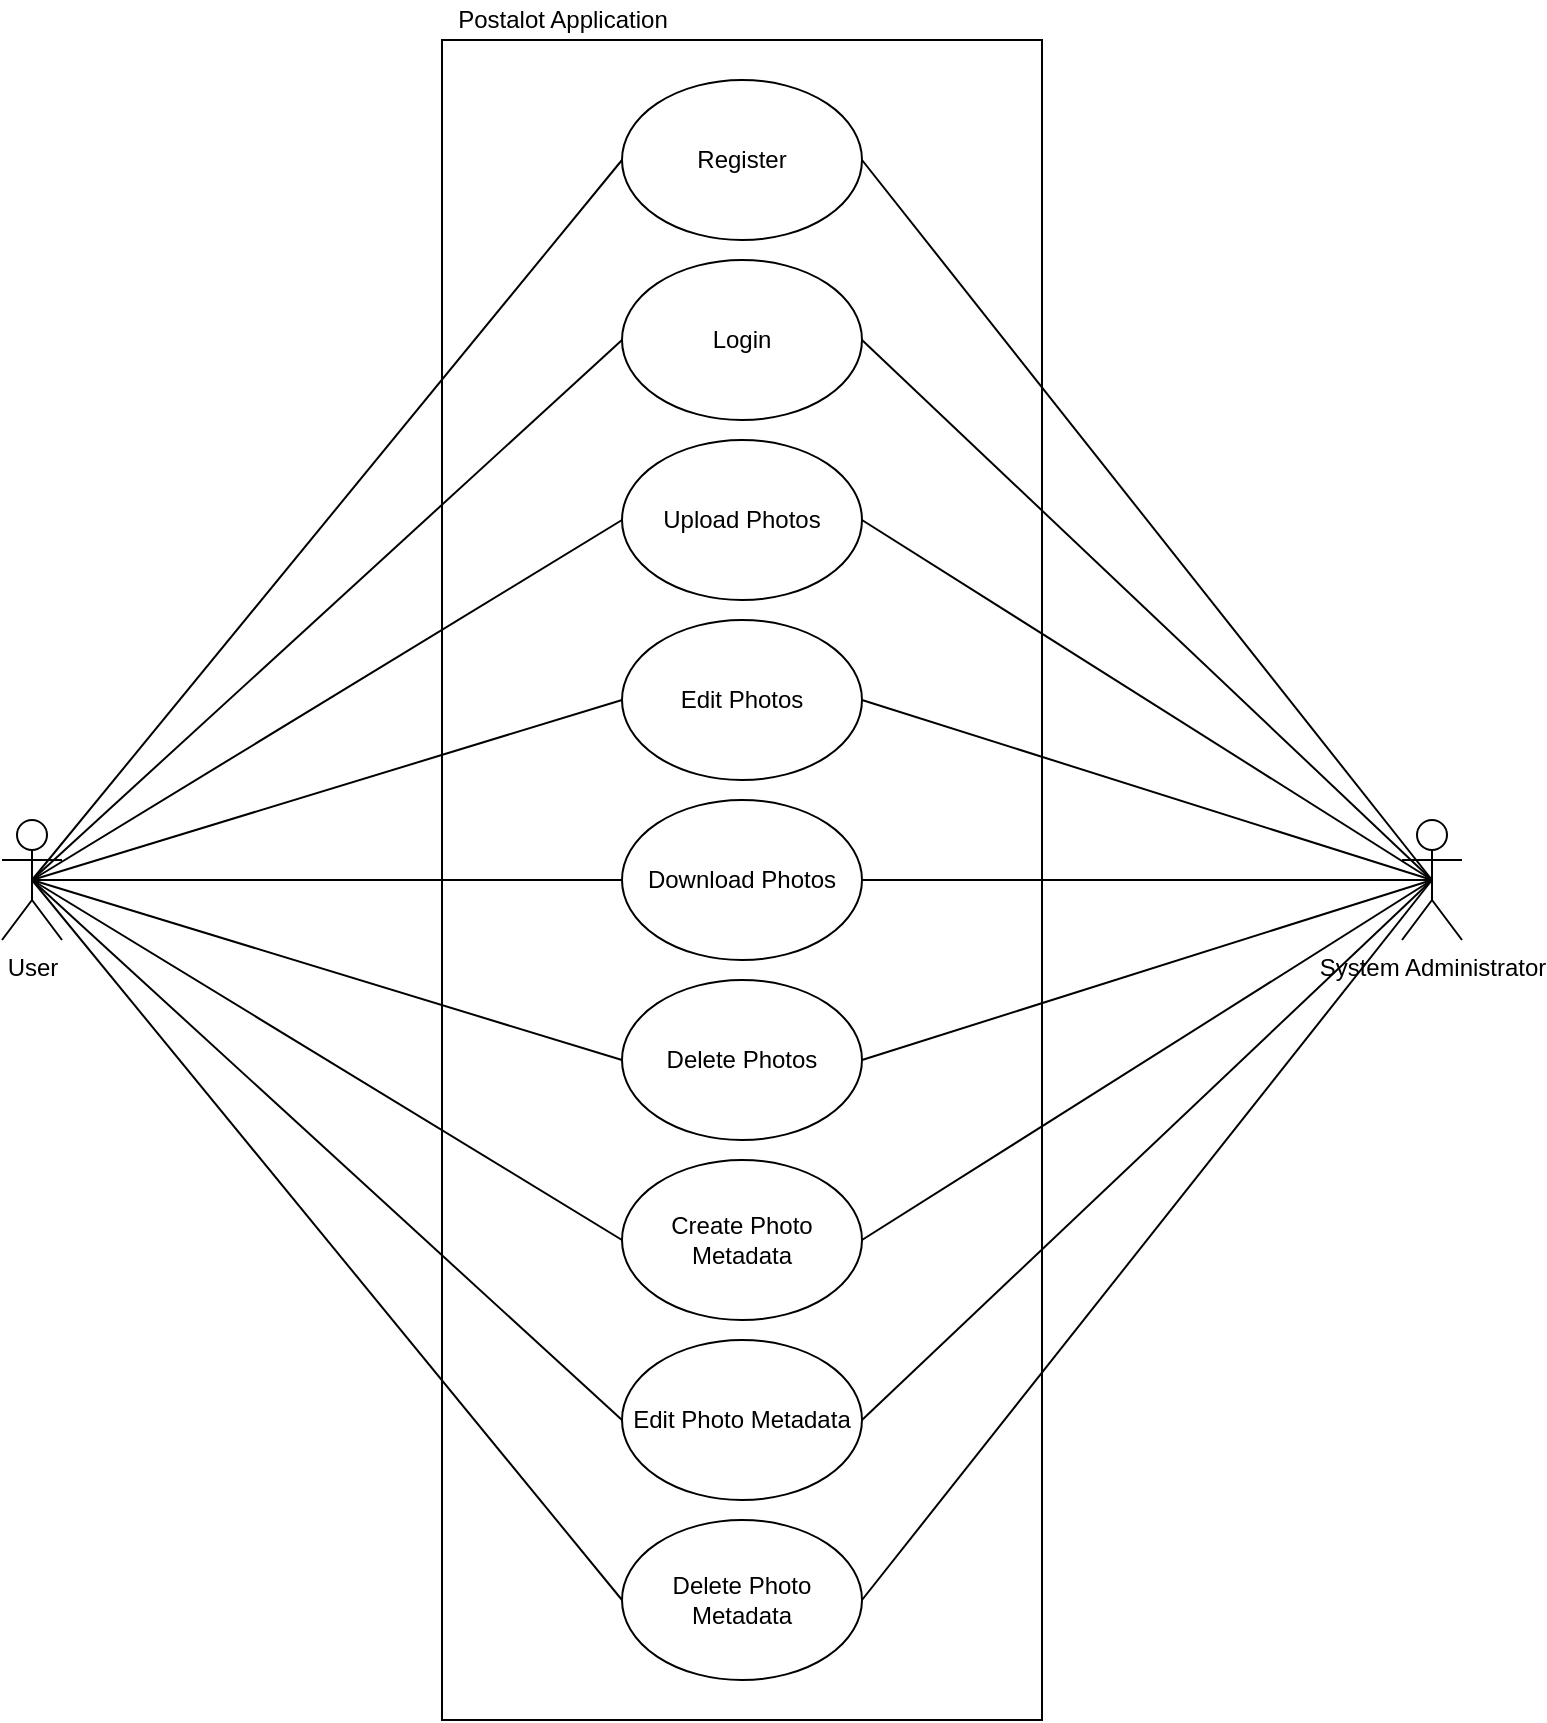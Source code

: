 <mxfile version="15.8.3" type="device"><diagram id="ta7TOUnKM3X49Kmh3HiL" name="Page-1"><mxGraphModel dx="775" dy="921" grid="1" gridSize="10" guides="1" tooltips="1" connect="1" arrows="1" fold="1" page="1" pageScale="1" pageWidth="850" pageHeight="1100" math="0" shadow="0"><root><mxCell id="0"/><mxCell id="1" parent="0"/><mxCell id="BzeoNN18o-GtqwaCDJfA-12" value="" style="rounded=0;whiteSpace=wrap;html=1;" vertex="1" parent="1"><mxGeometry x="280" y="220" width="300" height="840" as="geometry"/></mxCell><mxCell id="BzeoNN18o-GtqwaCDJfA-1" value="Upload Photos" style="ellipse;whiteSpace=wrap;html=1;" vertex="1" parent="1"><mxGeometry x="370" y="420" width="120" height="80" as="geometry"/></mxCell><mxCell id="BzeoNN18o-GtqwaCDJfA-2" value="Edit Photos" style="ellipse;whiteSpace=wrap;html=1;" vertex="1" parent="1"><mxGeometry x="370" y="510" width="120" height="80" as="geometry"/></mxCell><mxCell id="BzeoNN18o-GtqwaCDJfA-3" value="Download Photos" style="ellipse;whiteSpace=wrap;html=1;" vertex="1" parent="1"><mxGeometry x="370" y="600" width="120" height="80" as="geometry"/></mxCell><mxCell id="BzeoNN18o-GtqwaCDJfA-4" value="Delete Photos" style="ellipse;whiteSpace=wrap;html=1;" vertex="1" parent="1"><mxGeometry x="370" y="690" width="120" height="80" as="geometry"/></mxCell><mxCell id="BzeoNN18o-GtqwaCDJfA-5" value="Create Photo Metadata" style="ellipse;whiteSpace=wrap;html=1;" vertex="1" parent="1"><mxGeometry x="370" y="780" width="120" height="80" as="geometry"/></mxCell><mxCell id="BzeoNN18o-GtqwaCDJfA-6" value="Edit Photo Metadata" style="ellipse;whiteSpace=wrap;html=1;" vertex="1" parent="1"><mxGeometry x="370" y="870" width="120" height="80" as="geometry"/></mxCell><mxCell id="BzeoNN18o-GtqwaCDJfA-7" value="Delete Photo Metadata" style="ellipse;whiteSpace=wrap;html=1;" vertex="1" parent="1"><mxGeometry x="370" y="960" width="120" height="80" as="geometry"/></mxCell><mxCell id="BzeoNN18o-GtqwaCDJfA-8" value="User" style="shape=umlActor;verticalLabelPosition=bottom;verticalAlign=top;html=1;outlineConnect=0;" vertex="1" parent="1"><mxGeometry x="60" y="610" width="30" height="60" as="geometry"/></mxCell><mxCell id="BzeoNN18o-GtqwaCDJfA-9" value="System Administrator" style="shape=umlActor;verticalLabelPosition=bottom;verticalAlign=top;html=1;outlineConnect=0;" vertex="1" parent="1"><mxGeometry x="760" y="610" width="30" height="60" as="geometry"/></mxCell><mxCell id="BzeoNN18o-GtqwaCDJfA-10" value="Login" style="ellipse;whiteSpace=wrap;html=1;" vertex="1" parent="1"><mxGeometry x="370" y="330" width="120" height="80" as="geometry"/></mxCell><mxCell id="BzeoNN18o-GtqwaCDJfA-11" value="Register" style="ellipse;whiteSpace=wrap;html=1;" vertex="1" parent="1"><mxGeometry x="370" y="240" width="120" height="80" as="geometry"/></mxCell><mxCell id="BzeoNN18o-GtqwaCDJfA-17" value="" style="endArrow=none;html=1;rounded=0;exitX=0.5;exitY=0.5;exitDx=0;exitDy=0;exitPerimeter=0;entryX=0;entryY=0.5;entryDx=0;entryDy=0;" edge="1" parent="1" source="BzeoNN18o-GtqwaCDJfA-8" target="BzeoNN18o-GtqwaCDJfA-10"><mxGeometry width="50" height="50" relative="1" as="geometry"><mxPoint x="270" y="590" as="sourcePoint"/><mxPoint x="320" y="540" as="targetPoint"/></mxGeometry></mxCell><mxCell id="BzeoNN18o-GtqwaCDJfA-25" value="" style="endArrow=none;html=1;rounded=0;exitX=0.5;exitY=0.5;exitDx=0;exitDy=0;exitPerimeter=0;entryX=0;entryY=0.5;entryDx=0;entryDy=0;" edge="1" parent="1" source="BzeoNN18o-GtqwaCDJfA-8" target="BzeoNN18o-GtqwaCDJfA-11"><mxGeometry width="50" height="50" relative="1" as="geometry"><mxPoint x="270" y="590" as="sourcePoint"/><mxPoint x="320" y="540" as="targetPoint"/></mxGeometry></mxCell><mxCell id="BzeoNN18o-GtqwaCDJfA-26" value="" style="endArrow=none;html=1;rounded=0;exitX=0.5;exitY=0.5;exitDx=0;exitDy=0;exitPerimeter=0;entryX=0;entryY=0.5;entryDx=0;entryDy=0;" edge="1" parent="1" source="BzeoNN18o-GtqwaCDJfA-8" target="BzeoNN18o-GtqwaCDJfA-1"><mxGeometry width="50" height="50" relative="1" as="geometry"><mxPoint x="270" y="590" as="sourcePoint"/><mxPoint x="320" y="540" as="targetPoint"/></mxGeometry></mxCell><mxCell id="BzeoNN18o-GtqwaCDJfA-28" value="" style="endArrow=none;html=1;rounded=0;exitX=0.5;exitY=0.5;exitDx=0;exitDy=0;exitPerimeter=0;entryX=0;entryY=0.5;entryDx=0;entryDy=0;" edge="1" parent="1" source="BzeoNN18o-GtqwaCDJfA-8" target="BzeoNN18o-GtqwaCDJfA-3"><mxGeometry width="50" height="50" relative="1" as="geometry"><mxPoint x="270" y="590" as="sourcePoint"/><mxPoint x="320" y="540" as="targetPoint"/></mxGeometry></mxCell><mxCell id="BzeoNN18o-GtqwaCDJfA-29" value="" style="endArrow=none;html=1;rounded=0;exitX=0.5;exitY=0.5;exitDx=0;exitDy=0;exitPerimeter=0;entryX=0;entryY=0.5;entryDx=0;entryDy=0;" edge="1" parent="1" source="BzeoNN18o-GtqwaCDJfA-8" target="BzeoNN18o-GtqwaCDJfA-2"><mxGeometry width="50" height="50" relative="1" as="geometry"><mxPoint x="270" y="590" as="sourcePoint"/><mxPoint x="320" y="540" as="targetPoint"/></mxGeometry></mxCell><mxCell id="BzeoNN18o-GtqwaCDJfA-30" value="" style="endArrow=none;html=1;rounded=0;exitX=0.5;exitY=0.5;exitDx=0;exitDy=0;exitPerimeter=0;entryX=0;entryY=0.5;entryDx=0;entryDy=0;" edge="1" parent="1" source="BzeoNN18o-GtqwaCDJfA-8" target="BzeoNN18o-GtqwaCDJfA-4"><mxGeometry width="50" height="50" relative="1" as="geometry"><mxPoint x="270" y="590" as="sourcePoint"/><mxPoint x="320" y="540" as="targetPoint"/></mxGeometry></mxCell><mxCell id="BzeoNN18o-GtqwaCDJfA-31" value="" style="endArrow=none;html=1;rounded=0;exitX=0.5;exitY=0.5;exitDx=0;exitDy=0;exitPerimeter=0;entryX=0;entryY=0.5;entryDx=0;entryDy=0;" edge="1" parent="1" source="BzeoNN18o-GtqwaCDJfA-8" target="BzeoNN18o-GtqwaCDJfA-5"><mxGeometry width="50" height="50" relative="1" as="geometry"><mxPoint x="270" y="590" as="sourcePoint"/><mxPoint x="320" y="540" as="targetPoint"/></mxGeometry></mxCell><mxCell id="BzeoNN18o-GtqwaCDJfA-32" value="" style="endArrow=none;html=1;rounded=0;entryX=0;entryY=0.5;entryDx=0;entryDy=0;exitX=0.5;exitY=0.5;exitDx=0;exitDy=0;exitPerimeter=0;" edge="1" parent="1" source="BzeoNN18o-GtqwaCDJfA-8" target="BzeoNN18o-GtqwaCDJfA-6"><mxGeometry width="50" height="50" relative="1" as="geometry"><mxPoint x="270" y="830" as="sourcePoint"/><mxPoint x="320" y="780" as="targetPoint"/></mxGeometry></mxCell><mxCell id="BzeoNN18o-GtqwaCDJfA-33" value="" style="endArrow=none;html=1;rounded=0;entryX=0;entryY=0.5;entryDx=0;entryDy=0;exitX=0.5;exitY=0.5;exitDx=0;exitDy=0;exitPerimeter=0;" edge="1" parent="1" source="BzeoNN18o-GtqwaCDJfA-8" target="BzeoNN18o-GtqwaCDJfA-7"><mxGeometry width="50" height="50" relative="1" as="geometry"><mxPoint x="40" y="640" as="sourcePoint"/><mxPoint x="320" y="780" as="targetPoint"/></mxGeometry></mxCell><mxCell id="BzeoNN18o-GtqwaCDJfA-34" value="" style="endArrow=none;html=1;rounded=0;exitX=1;exitY=0.5;exitDx=0;exitDy=0;entryX=0.5;entryY=0.5;entryDx=0;entryDy=0;entryPerimeter=0;" edge="1" parent="1" source="BzeoNN18o-GtqwaCDJfA-7" target="BzeoNN18o-GtqwaCDJfA-9"><mxGeometry width="50" height="50" relative="1" as="geometry"><mxPoint x="390" y="830" as="sourcePoint"/><mxPoint x="440" y="780" as="targetPoint"/></mxGeometry></mxCell><mxCell id="BzeoNN18o-GtqwaCDJfA-35" value="" style="endArrow=none;html=1;rounded=0;exitX=1;exitY=0.5;exitDx=0;exitDy=0;entryX=0.5;entryY=0.5;entryDx=0;entryDy=0;entryPerimeter=0;" edge="1" parent="1" source="BzeoNN18o-GtqwaCDJfA-6" target="BzeoNN18o-GtqwaCDJfA-9"><mxGeometry width="50" height="50" relative="1" as="geometry"><mxPoint x="390" y="830" as="sourcePoint"/><mxPoint x="440" y="780" as="targetPoint"/></mxGeometry></mxCell><mxCell id="BzeoNN18o-GtqwaCDJfA-36" value="" style="endArrow=none;html=1;rounded=0;exitX=1;exitY=0.5;exitDx=0;exitDy=0;entryX=0.5;entryY=0.5;entryDx=0;entryDy=0;entryPerimeter=0;" edge="1" parent="1" source="BzeoNN18o-GtqwaCDJfA-5" target="BzeoNN18o-GtqwaCDJfA-9"><mxGeometry width="50" height="50" relative="1" as="geometry"><mxPoint x="390" y="830" as="sourcePoint"/><mxPoint x="440" y="780" as="targetPoint"/></mxGeometry></mxCell><mxCell id="BzeoNN18o-GtqwaCDJfA-37" value="" style="endArrow=none;html=1;rounded=0;entryX=1;entryY=0.5;entryDx=0;entryDy=0;exitX=0.5;exitY=0.5;exitDx=0;exitDy=0;exitPerimeter=0;" edge="1" parent="1" source="BzeoNN18o-GtqwaCDJfA-9" target="BzeoNN18o-GtqwaCDJfA-4"><mxGeometry width="50" height="50" relative="1" as="geometry"><mxPoint x="390" y="830" as="sourcePoint"/><mxPoint x="440" y="780" as="targetPoint"/></mxGeometry></mxCell><mxCell id="BzeoNN18o-GtqwaCDJfA-38" value="" style="endArrow=none;html=1;rounded=0;entryX=1;entryY=0.5;entryDx=0;entryDy=0;exitX=0.5;exitY=0.5;exitDx=0;exitDy=0;exitPerimeter=0;" edge="1" parent="1" source="BzeoNN18o-GtqwaCDJfA-9" target="BzeoNN18o-GtqwaCDJfA-3"><mxGeometry width="50" height="50" relative="1" as="geometry"><mxPoint x="390" y="830" as="sourcePoint"/><mxPoint x="440" y="780" as="targetPoint"/></mxGeometry></mxCell><mxCell id="BzeoNN18o-GtqwaCDJfA-39" value="" style="endArrow=none;html=1;rounded=0;entryX=1;entryY=0.5;entryDx=0;entryDy=0;exitX=0.5;exitY=0.5;exitDx=0;exitDy=0;exitPerimeter=0;" edge="1" parent="1" source="BzeoNN18o-GtqwaCDJfA-9" target="BzeoNN18o-GtqwaCDJfA-2"><mxGeometry width="50" height="50" relative="1" as="geometry"><mxPoint x="390" y="590" as="sourcePoint"/><mxPoint x="440" y="540" as="targetPoint"/></mxGeometry></mxCell><mxCell id="BzeoNN18o-GtqwaCDJfA-40" value="" style="endArrow=none;html=1;rounded=0;entryX=1;entryY=0.5;entryDx=0;entryDy=0;exitX=0.5;exitY=0.5;exitDx=0;exitDy=0;exitPerimeter=0;" edge="1" parent="1" source="BzeoNN18o-GtqwaCDJfA-9" target="BzeoNN18o-GtqwaCDJfA-1"><mxGeometry width="50" height="50" relative="1" as="geometry"><mxPoint x="390" y="590" as="sourcePoint"/><mxPoint x="440" y="540" as="targetPoint"/></mxGeometry></mxCell><mxCell id="BzeoNN18o-GtqwaCDJfA-41" value="" style="endArrow=none;html=1;rounded=0;entryX=1;entryY=0.5;entryDx=0;entryDy=0;exitX=0.5;exitY=0.5;exitDx=0;exitDy=0;exitPerimeter=0;" edge="1" parent="1" source="BzeoNN18o-GtqwaCDJfA-9" target="BzeoNN18o-GtqwaCDJfA-10"><mxGeometry width="50" height="50" relative="1" as="geometry"><mxPoint x="390" y="590" as="sourcePoint"/><mxPoint x="440" y="540" as="targetPoint"/></mxGeometry></mxCell><mxCell id="BzeoNN18o-GtqwaCDJfA-42" value="" style="endArrow=none;html=1;rounded=0;entryX=1;entryY=0.5;entryDx=0;entryDy=0;exitX=0.5;exitY=0.5;exitDx=0;exitDy=0;exitPerimeter=0;" edge="1" parent="1" source="BzeoNN18o-GtqwaCDJfA-9" target="BzeoNN18o-GtqwaCDJfA-11"><mxGeometry width="50" height="50" relative="1" as="geometry"><mxPoint x="710" y="640" as="sourcePoint"/><mxPoint x="440" y="540" as="targetPoint"/></mxGeometry></mxCell><mxCell id="BzeoNN18o-GtqwaCDJfA-43" value="Postalot Application" style="text;html=1;align=center;verticalAlign=middle;resizable=0;points=[];autosize=1;strokeColor=none;fillColor=none;" vertex="1" parent="1"><mxGeometry x="280" y="200" width="120" height="20" as="geometry"/></mxCell></root></mxGraphModel></diagram></mxfile>
